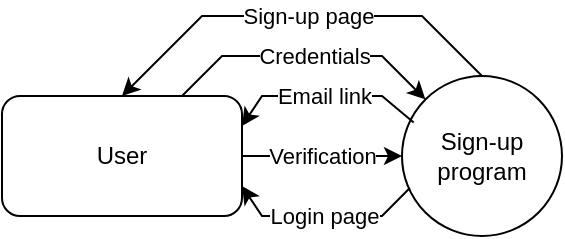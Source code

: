 <mxfile version="21.0.8" type="github">
  <diagram name="Page-1" id="Hvc9DNhFWtGlIUxRBKoO">
    <mxGraphModel dx="700" dy="384" grid="1" gridSize="10" guides="1" tooltips="1" connect="1" arrows="1" fold="1" page="1" pageScale="1" pageWidth="827" pageHeight="1169" math="0" shadow="0">
      <root>
        <mxCell id="0" />
        <mxCell id="1" parent="0" />
        <mxCell id="E_DBbgsrdPkO3U0oZSoa-1" value="User" style="rounded=1;whiteSpace=wrap;html=1;" vertex="1" parent="1">
          <mxGeometry x="240" y="290" width="120" height="60" as="geometry" />
        </mxCell>
        <mxCell id="E_DBbgsrdPkO3U0oZSoa-23" value="" style="endArrow=classic;html=1;rounded=0;exitX=0.75;exitY=0;exitDx=0;exitDy=0;entryX=0;entryY=0;entryDx=0;entryDy=0;" edge="1" parent="1" source="E_DBbgsrdPkO3U0oZSoa-1" target="E_DBbgsrdPkO3U0oZSoa-26">
          <mxGeometry relative="1" as="geometry">
            <mxPoint x="300" y="270" as="sourcePoint" />
            <mxPoint x="490" y="220" as="targetPoint" />
            <Array as="points">
              <mxPoint x="350" y="270" />
              <mxPoint x="430" y="270" />
            </Array>
          </mxGeometry>
        </mxCell>
        <mxCell id="E_DBbgsrdPkO3U0oZSoa-24" value="Credentials" style="edgeLabel;resizable=0;html=1;align=center;verticalAlign=middle;" connectable="0" vertex="1" parent="E_DBbgsrdPkO3U0oZSoa-23">
          <mxGeometry relative="1" as="geometry">
            <mxPoint x="5" as="offset" />
          </mxGeometry>
        </mxCell>
        <mxCell id="E_DBbgsrdPkO3U0oZSoa-26" value="Sign-up program" style="ellipse;whiteSpace=wrap;html=1;aspect=fixed;" vertex="1" parent="1">
          <mxGeometry x="440" y="280" width="80" height="80" as="geometry" />
        </mxCell>
        <mxCell id="E_DBbgsrdPkO3U0oZSoa-27" value="" style="endArrow=classic;html=1;rounded=0;exitX=0.5;exitY=0;exitDx=0;exitDy=0;entryX=0.5;entryY=0;entryDx=0;entryDy=0;" edge="1" parent="1" source="E_DBbgsrdPkO3U0oZSoa-26" target="E_DBbgsrdPkO3U0oZSoa-1">
          <mxGeometry relative="1" as="geometry">
            <mxPoint x="290" y="240" as="sourcePoint" />
            <mxPoint x="390" y="240" as="targetPoint" />
            <Array as="points">
              <mxPoint x="450" y="250" />
              <mxPoint x="340" y="250" />
            </Array>
          </mxGeometry>
        </mxCell>
        <mxCell id="E_DBbgsrdPkO3U0oZSoa-28" value="Sign-up page" style="edgeLabel;resizable=0;html=1;align=center;verticalAlign=middle;" connectable="0" vertex="1" parent="E_DBbgsrdPkO3U0oZSoa-27">
          <mxGeometry relative="1" as="geometry">
            <mxPoint x="5" as="offset" />
          </mxGeometry>
        </mxCell>
        <mxCell id="E_DBbgsrdPkO3U0oZSoa-29" value="" style="endArrow=classic;html=1;rounded=0;entryX=1;entryY=0.25;entryDx=0;entryDy=0;exitX=0.073;exitY=0.291;exitDx=0;exitDy=0;exitPerimeter=0;" edge="1" parent="1" source="E_DBbgsrdPkO3U0oZSoa-26" target="E_DBbgsrdPkO3U0oZSoa-1">
          <mxGeometry relative="1" as="geometry">
            <mxPoint x="420" y="370" as="sourcePoint" />
            <mxPoint x="390" y="310" as="targetPoint" />
            <Array as="points">
              <mxPoint x="430" y="290" />
              <mxPoint x="370" y="290" />
            </Array>
          </mxGeometry>
        </mxCell>
        <mxCell id="E_DBbgsrdPkO3U0oZSoa-30" value="Email link" style="edgeLabel;resizable=0;html=1;align=center;verticalAlign=middle;" connectable="0" vertex="1" parent="E_DBbgsrdPkO3U0oZSoa-29">
          <mxGeometry relative="1" as="geometry" />
        </mxCell>
        <mxCell id="E_DBbgsrdPkO3U0oZSoa-31" value="" style="endArrow=classic;html=1;rounded=0;entryX=0;entryY=0.5;entryDx=0;entryDy=0;exitX=1;exitY=0.5;exitDx=0;exitDy=0;" edge="1" parent="1" source="E_DBbgsrdPkO3U0oZSoa-1" target="E_DBbgsrdPkO3U0oZSoa-26">
          <mxGeometry relative="1" as="geometry">
            <mxPoint x="350" y="370" as="sourcePoint" />
            <mxPoint x="450" y="370" as="targetPoint" />
          </mxGeometry>
        </mxCell>
        <mxCell id="E_DBbgsrdPkO3U0oZSoa-32" value="Verification" style="edgeLabel;resizable=0;html=1;align=center;verticalAlign=middle;" connectable="0" vertex="1" parent="E_DBbgsrdPkO3U0oZSoa-31">
          <mxGeometry relative="1" as="geometry" />
        </mxCell>
        <mxCell id="E_DBbgsrdPkO3U0oZSoa-33" value="" style="endArrow=classic;html=1;rounded=0;entryX=1;entryY=0.75;entryDx=0;entryDy=0;exitX=0.049;exitY=0.7;exitDx=0;exitDy=0;exitPerimeter=0;" edge="1" parent="1" source="E_DBbgsrdPkO3U0oZSoa-26" target="E_DBbgsrdPkO3U0oZSoa-1">
          <mxGeometry relative="1" as="geometry">
            <mxPoint x="430" y="340" as="sourcePoint" />
            <mxPoint x="490" y="390" as="targetPoint" />
            <Array as="points">
              <mxPoint x="430" y="350" />
              <mxPoint x="370" y="350" />
            </Array>
          </mxGeometry>
        </mxCell>
        <mxCell id="E_DBbgsrdPkO3U0oZSoa-34" value="Login page" style="edgeLabel;resizable=0;html=1;align=center;verticalAlign=middle;" connectable="0" vertex="1" parent="E_DBbgsrdPkO3U0oZSoa-33">
          <mxGeometry relative="1" as="geometry" />
        </mxCell>
      </root>
    </mxGraphModel>
  </diagram>
</mxfile>
